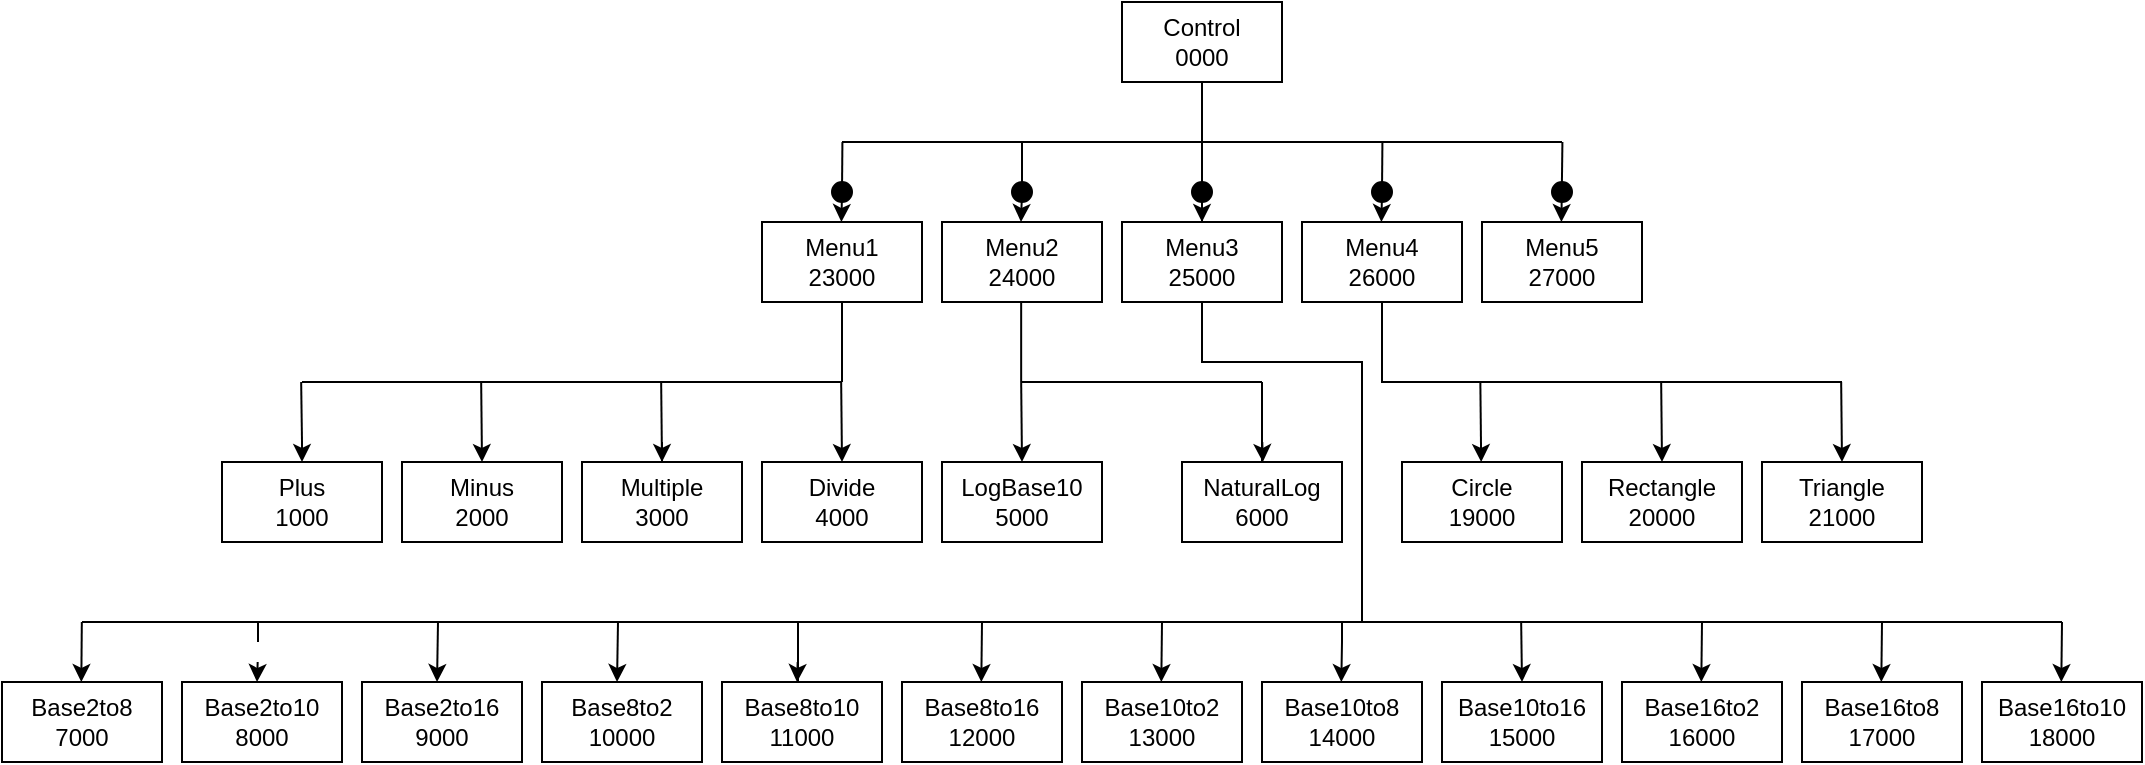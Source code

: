 <mxfile version="20.5.3" type="device"><diagram id="7h75kIDe3iaaNmMSpsNG" name="Stranica-1"><mxGraphModel dx="733" dy="678" grid="1" gridSize="10" guides="1" tooltips="1" connect="1" arrows="1" fold="1" page="1" pageScale="1" pageWidth="1400" pageHeight="850" math="0" shadow="0"><root><mxCell id="0"/><mxCell id="1" parent="0"/><mxCell id="XM7zk9VK3JXpzHA4PJIW-2" value="Plus&lt;br&gt;1000" style="rounded=0;whiteSpace=wrap;html=1;" parent="1" vertex="1"><mxGeometry x="170" y="320" width="80" height="40" as="geometry"/></mxCell><mxCell id="XM7zk9VK3JXpzHA4PJIW-3" value="Minus&lt;br&gt;2000" style="rounded=0;whiteSpace=wrap;html=1;" parent="1" vertex="1"><mxGeometry x="260" y="320" width="80" height="40" as="geometry"/></mxCell><mxCell id="XM7zk9VK3JXpzHA4PJIW-4" value="Multiple&lt;br&gt;3000" style="rounded=0;whiteSpace=wrap;html=1;" parent="1" vertex="1"><mxGeometry x="350" y="320" width="80" height="40" as="geometry"/></mxCell><mxCell id="XM7zk9VK3JXpzHA4PJIW-5" value="Divide&lt;br&gt;4000" style="rounded=0;whiteSpace=wrap;html=1;" parent="1" vertex="1"><mxGeometry x="440" y="320" width="80" height="40" as="geometry"/></mxCell><mxCell id="XM7zk9VK3JXpzHA4PJIW-6" value="LogBase10&lt;br&gt;5000" style="rounded=0;whiteSpace=wrap;html=1;" parent="1" vertex="1"><mxGeometry x="530" y="320" width="80" height="40" as="geometry"/></mxCell><mxCell id="XM7zk9VK3JXpzHA4PJIW-7" value="NaturalLog&lt;br&gt;6000" style="rounded=0;whiteSpace=wrap;html=1;" parent="1" vertex="1"><mxGeometry x="650" y="320" width="80" height="40" as="geometry"/></mxCell><mxCell id="XM7zk9VK3JXpzHA4PJIW-8" value="Base2to8&lt;br&gt;7000" style="rounded=0;whiteSpace=wrap;html=1;" parent="1" vertex="1"><mxGeometry x="60" y="430" width="80" height="40" as="geometry"/></mxCell><mxCell id="XM7zk9VK3JXpzHA4PJIW-9" value="Base2to10&lt;br&gt;8000" style="rounded=0;whiteSpace=wrap;html=1;" parent="1" vertex="1"><mxGeometry x="150" y="430" width="80" height="40" as="geometry"/></mxCell><mxCell id="XM7zk9VK3JXpzHA4PJIW-10" value="Base2to16&lt;br&gt;9000" style="rounded=0;whiteSpace=wrap;html=1;" parent="1" vertex="1"><mxGeometry x="240" y="430" width="80" height="40" as="geometry"/></mxCell><mxCell id="XM7zk9VK3JXpzHA4PJIW-11" value="Base8to2&lt;br&gt;10000" style="rounded=0;whiteSpace=wrap;html=1;" parent="1" vertex="1"><mxGeometry x="330" y="430" width="80" height="40" as="geometry"/></mxCell><mxCell id="XM7zk9VK3JXpzHA4PJIW-12" value="Base8to10&lt;br&gt;11000" style="rounded=0;whiteSpace=wrap;html=1;" parent="1" vertex="1"><mxGeometry x="420" y="430" width="80" height="40" as="geometry"/></mxCell><mxCell id="XM7zk9VK3JXpzHA4PJIW-13" value="Base8to16&lt;br&gt;12000" style="rounded=0;whiteSpace=wrap;html=1;" parent="1" vertex="1"><mxGeometry x="510" y="430" width="80" height="40" as="geometry"/></mxCell><mxCell id="XM7zk9VK3JXpzHA4PJIW-17" value="Base10to2&lt;br&gt;13000" style="rounded=0;whiteSpace=wrap;html=1;" parent="1" vertex="1"><mxGeometry x="600" y="430" width="80" height="40" as="geometry"/></mxCell><mxCell id="XM7zk9VK3JXpzHA4PJIW-18" value="Base10to8&lt;br&gt;14000" style="rounded=0;whiteSpace=wrap;html=1;" parent="1" vertex="1"><mxGeometry x="690" y="430" width="80" height="40" as="geometry"/></mxCell><mxCell id="XM7zk9VK3JXpzHA4PJIW-19" value="Base10to16&lt;br&gt;15000" style="rounded=0;whiteSpace=wrap;html=1;" parent="1" vertex="1"><mxGeometry x="780" y="430" width="80" height="40" as="geometry"/></mxCell><mxCell id="XM7zk9VK3JXpzHA4PJIW-20" value="Base16to2&lt;br&gt;16000" style="rounded=0;whiteSpace=wrap;html=1;" parent="1" vertex="1"><mxGeometry x="870" y="430" width="80" height="40" as="geometry"/></mxCell><mxCell id="XM7zk9VK3JXpzHA4PJIW-21" value="Base16to8&lt;br&gt;17000" style="rounded=0;whiteSpace=wrap;html=1;" parent="1" vertex="1"><mxGeometry x="960" y="430" width="80" height="40" as="geometry"/></mxCell><mxCell id="XM7zk9VK3JXpzHA4PJIW-22" value="Base16to10&lt;br&gt;18000" style="rounded=0;whiteSpace=wrap;html=1;" parent="1" vertex="1"><mxGeometry x="1050" y="430" width="80" height="40" as="geometry"/></mxCell><mxCell id="XM7zk9VK3JXpzHA4PJIW-23" value="Circle&lt;br&gt;19000" style="rounded=0;whiteSpace=wrap;html=1;" parent="1" vertex="1"><mxGeometry x="760" y="320" width="80" height="40" as="geometry"/></mxCell><mxCell id="XM7zk9VK3JXpzHA4PJIW-24" value="Rectangle&lt;br&gt;20000" style="rounded=0;whiteSpace=wrap;html=1;" parent="1" vertex="1"><mxGeometry x="850" y="320" width="80" height="40" as="geometry"/></mxCell><mxCell id="XM7zk9VK3JXpzHA4PJIW-25" value="Triangle&lt;br&gt;21000" style="rounded=0;whiteSpace=wrap;html=1;" parent="1" vertex="1"><mxGeometry x="940" y="320" width="80" height="40" as="geometry"/></mxCell><mxCell id="zKuTc8qK8-s25QK5qJdc-2" value="" style="edgeStyle=orthogonalEdgeStyle;rounded=0;orthogonalLoop=1;jettySize=auto;html=1;entryX=0.5;entryY=0;entryDx=0;entryDy=0;startArrow=none;" parent="1" source="EwLIRxbN8zatYP4qa8Kp-6" target="phvG9uIrD8NZ8PICgQ11-6" edge="1"><mxGeometry relative="1" as="geometry"><mxPoint x="660" y="170" as="targetPoint"/></mxGeometry></mxCell><mxCell id="XM7zk9VK3JXpzHA4PJIW-26" value="Control&lt;br&gt;0000" style="rounded=0;whiteSpace=wrap;html=1;" parent="1" vertex="1"><mxGeometry x="620" y="90" width="80" height="40" as="geometry"/></mxCell><mxCell id="XM7zk9VK3JXpzHA4PJIW-29" value="" style="endArrow=none;html=1;rounded=0;" parent="1" edge="1"><mxGeometry width="50" height="50" relative="1" as="geometry"><mxPoint x="100" y="400" as="sourcePoint"/><mxPoint x="1090" y="400" as="targetPoint"/></mxGeometry></mxCell><mxCell id="XM7zk9VK3JXpzHA4PJIW-30" value="" style="endArrow=classic;html=1;rounded=0;" parent="1" edge="1"><mxGeometry width="50" height="50" relative="1" as="geometry"><mxPoint x="99.91" y="400" as="sourcePoint"/><mxPoint x="99.66" y="430" as="targetPoint"/></mxGeometry></mxCell><mxCell id="XM7zk9VK3JXpzHA4PJIW-31" value="" style="endArrow=classic;html=1;rounded=0;startArrow=none;" parent="1" edge="1"><mxGeometry width="50" height="50" relative="1" as="geometry"><mxPoint x="187.84" y="420" as="sourcePoint"/><mxPoint x="187.52" y="430" as="targetPoint"/></mxGeometry></mxCell><mxCell id="XM7zk9VK3JXpzHA4PJIW-32" value="" style="endArrow=classic;html=1;rounded=0;" parent="1" edge="1"><mxGeometry width="50" height="50" relative="1" as="geometry"><mxPoint x="278" y="400" as="sourcePoint"/><mxPoint x="277.52" y="430" as="targetPoint"/></mxGeometry></mxCell><mxCell id="XM7zk9VK3JXpzHA4PJIW-33" value="" style="endArrow=classic;html=1;rounded=0;" parent="1" edge="1"><mxGeometry width="50" height="50" relative="1" as="geometry"><mxPoint x="368" y="400" as="sourcePoint"/><mxPoint x="367.52" y="430" as="targetPoint"/></mxGeometry></mxCell><mxCell id="XM7zk9VK3JXpzHA4PJIW-34" value="" style="endArrow=classic;html=1;rounded=0;startArrow=none;" parent="1" edge="1"><mxGeometry width="50" height="50" relative="1" as="geometry"><mxPoint x="457.84" y="420" as="sourcePoint"/><mxPoint x="457.52" y="430" as="targetPoint"/></mxGeometry></mxCell><mxCell id="XM7zk9VK3JXpzHA4PJIW-45" value="" style="endArrow=classic;html=1;rounded=0;" parent="1" edge="1"><mxGeometry width="50" height="50" relative="1" as="geometry"><mxPoint x="550" y="400" as="sourcePoint"/><mxPoint x="549.66" y="430" as="targetPoint"/></mxGeometry></mxCell><mxCell id="XM7zk9VK3JXpzHA4PJIW-46" value="" style="endArrow=classic;html=1;rounded=0;" parent="1" edge="1"><mxGeometry width="50" height="50" relative="1" as="geometry"><mxPoint x="640" y="400" as="sourcePoint"/><mxPoint x="639.66" y="430" as="targetPoint"/></mxGeometry></mxCell><mxCell id="XM7zk9VK3JXpzHA4PJIW-47" value="" style="endArrow=classic;html=1;rounded=0;" parent="1" edge="1"><mxGeometry width="50" height="50" relative="1" as="geometry"><mxPoint x="730" y="400" as="sourcePoint"/><mxPoint x="729.66" y="430.0" as="targetPoint"/><Array as="points"><mxPoint x="730" y="410"/></Array></mxGeometry></mxCell><mxCell id="XM7zk9VK3JXpzHA4PJIW-48" value="" style="endArrow=classic;html=1;rounded=0;" parent="1" edge="1"><mxGeometry width="50" height="50" relative="1" as="geometry"><mxPoint x="819.58" y="400" as="sourcePoint"/><mxPoint x="820" y="430" as="targetPoint"/></mxGeometry></mxCell><mxCell id="XM7zk9VK3JXpzHA4PJIW-49" value="" style="endArrow=classic;html=1;rounded=0;" parent="1" edge="1"><mxGeometry width="50" height="50" relative="1" as="geometry"><mxPoint x="910" y="400" as="sourcePoint"/><mxPoint x="909.66" y="430.0" as="targetPoint"/></mxGeometry></mxCell><mxCell id="XM7zk9VK3JXpzHA4PJIW-50" value="" style="endArrow=classic;html=1;rounded=0;" parent="1" edge="1"><mxGeometry width="50" height="50" relative="1" as="geometry"><mxPoint x="1000" y="400" as="sourcePoint"/><mxPoint x="999.66" y="430.0" as="targetPoint"/></mxGeometry></mxCell><mxCell id="XM7zk9VK3JXpzHA4PJIW-51" value="" style="endArrow=classic;html=1;rounded=0;" parent="1" edge="1"><mxGeometry width="50" height="50" relative="1" as="geometry"><mxPoint x="1090" y="400" as="sourcePoint"/><mxPoint x="1089.66" y="430.0" as="targetPoint"/></mxGeometry></mxCell><mxCell id="zKuTc8qK8-s25QK5qJdc-7" value="Menu1&lt;br&gt;23000" style="rounded=0;whiteSpace=wrap;html=1;" parent="1" vertex="1"><mxGeometry x="440" y="200" width="80" height="40" as="geometry"/></mxCell><mxCell id="phvG9uIrD8NZ8PICgQ11-3" value="Menu2&lt;br&gt;24000" style="rounded=0;whiteSpace=wrap;html=1;" parent="1" vertex="1"><mxGeometry x="530" y="200" width="80" height="40" as="geometry"/></mxCell><mxCell id="phvG9uIrD8NZ8PICgQ11-4" value="Menu5&lt;br&gt;27000" style="rounded=0;whiteSpace=wrap;html=1;" parent="1" vertex="1"><mxGeometry x="800" y="200" width="80" height="40" as="geometry"/></mxCell><mxCell id="phvG9uIrD8NZ8PICgQ11-5" value="Menu4&lt;br&gt;26000" style="rounded=0;whiteSpace=wrap;html=1;" parent="1" vertex="1"><mxGeometry x="710" y="200" width="80" height="40" as="geometry"/></mxCell><mxCell id="phvG9uIrD8NZ8PICgQ11-6" value="Menu3&lt;br&gt;25000" style="rounded=0;whiteSpace=wrap;html=1;" parent="1" vertex="1"><mxGeometry x="620" y="200" width="80" height="40" as="geometry"/></mxCell><mxCell id="phvG9uIrD8NZ8PICgQ11-7" value="" style="endArrow=none;html=1;rounded=0;" parent="1" edge="1"><mxGeometry width="50" height="50" relative="1" as="geometry"><mxPoint x="480" y="160" as="sourcePoint"/><mxPoint x="840" y="160" as="targetPoint"/></mxGeometry></mxCell><mxCell id="phvG9uIrD8NZ8PICgQ11-9" value="" style="endArrow=classic;html=1;rounded=0;startArrow=none;" parent="1" source="EwLIRxbN8zatYP4qa8Kp-4" edge="1"><mxGeometry width="50" height="50" relative="1" as="geometry"><mxPoint x="570" y="160" as="sourcePoint"/><mxPoint x="569.5" y="200" as="targetPoint"/></mxGeometry></mxCell><mxCell id="phvG9uIrD8NZ8PICgQ11-12" value="" style="endArrow=classic;html=1;rounded=0;startArrow=none;" parent="1" source="EwLIRxbN8zatYP4qa8Kp-1" edge="1"><mxGeometry width="50" height="50" relative="1" as="geometry"><mxPoint x="480.21" y="160" as="sourcePoint"/><mxPoint x="479.71" y="200" as="targetPoint"/></mxGeometry></mxCell><mxCell id="phvG9uIrD8NZ8PICgQ11-13" value="" style="endArrow=classic;html=1;rounded=0;startArrow=none;" parent="1" source="EwLIRxbN8zatYP4qa8Kp-8" edge="1"><mxGeometry width="50" height="50" relative="1" as="geometry"><mxPoint x="750.21" y="160" as="sourcePoint"/><mxPoint x="749.71" y="200" as="targetPoint"/></mxGeometry></mxCell><mxCell id="phvG9uIrD8NZ8PICgQ11-14" value="" style="endArrow=classic;html=1;rounded=0;" parent="1" edge="1"><mxGeometry width="50" height="50" relative="1" as="geometry"><mxPoint x="840.21" y="160" as="sourcePoint"/><mxPoint x="839.71" y="200" as="targetPoint"/></mxGeometry></mxCell><mxCell id="phvG9uIrD8NZ8PICgQ11-22" value="" style="endArrow=none;html=1;rounded=0;entryX=0.5;entryY=1;entryDx=0;entryDy=0;" parent="1" target="zKuTc8qK8-s25QK5qJdc-7" edge="1"><mxGeometry width="50" height="50" relative="1" as="geometry"><mxPoint x="480" y="280" as="sourcePoint"/><mxPoint x="691.75" y="270" as="targetPoint"/></mxGeometry></mxCell><mxCell id="phvG9uIrD8NZ8PICgQ11-24" value="" style="endArrow=none;html=1;rounded=0;" parent="1" edge="1"><mxGeometry width="50" height="50" relative="1" as="geometry"><mxPoint x="210" y="280" as="sourcePoint"/><mxPoint x="480" y="280" as="targetPoint"/></mxGeometry></mxCell><mxCell id="phvG9uIrD8NZ8PICgQ11-25" value="" style="endArrow=classic;html=1;rounded=0;entryX=0.5;entryY=0;entryDx=0;entryDy=0;startArrow=none;" parent="1" target="XM7zk9VK3JXpzHA4PJIW-2" edge="1"><mxGeometry width="50" height="50" relative="1" as="geometry"><mxPoint x="210" y="310" as="sourcePoint"/><mxPoint x="209.58" y="310" as="targetPoint"/></mxGeometry></mxCell><mxCell id="phvG9uIrD8NZ8PICgQ11-26" value="" style="endArrow=classic;html=1;rounded=0;entryX=0.5;entryY=0;entryDx=0;entryDy=0;" parent="1" edge="1"><mxGeometry width="50" height="50" relative="1" as="geometry"><mxPoint x="299.58" y="280.0" as="sourcePoint"/><mxPoint x="300" y="320" as="targetPoint"/></mxGeometry></mxCell><mxCell id="phvG9uIrD8NZ8PICgQ11-27" value="" style="endArrow=classic;html=1;rounded=0;entryX=0.5;entryY=0;entryDx=0;entryDy=0;startArrow=none;" parent="1" edge="1"><mxGeometry width="50" height="50" relative="1" as="geometry"><mxPoint x="390" y="310" as="sourcePoint"/><mxPoint x="390" y="320" as="targetPoint"/></mxGeometry></mxCell><mxCell id="phvG9uIrD8NZ8PICgQ11-28" value="" style="endArrow=classic;html=1;rounded=0;entryX=0.5;entryY=0;entryDx=0;entryDy=0;" parent="1" edge="1"><mxGeometry width="50" height="50" relative="1" as="geometry"><mxPoint x="479.58" y="280.0" as="sourcePoint"/><mxPoint x="480" y="320" as="targetPoint"/></mxGeometry></mxCell><mxCell id="phvG9uIrD8NZ8PICgQ11-29" value="" style="endArrow=none;html=1;rounded=0;entryX=0.5;entryY=1;entryDx=0;entryDy=0;" parent="1" edge="1"><mxGeometry width="50" height="50" relative="1" as="geometry"><mxPoint x="569.58" y="280.0" as="sourcePoint"/><mxPoint x="569.58" y="240.0" as="targetPoint"/></mxGeometry></mxCell><mxCell id="phvG9uIrD8NZ8PICgQ11-30" value="" style="endArrow=classic;html=1;rounded=0;entryX=0.5;entryY=0;entryDx=0;entryDy=0;" parent="1" edge="1"><mxGeometry width="50" height="50" relative="1" as="geometry"><mxPoint x="569.58" y="280.0" as="sourcePoint"/><mxPoint x="570" y="320" as="targetPoint"/></mxGeometry></mxCell><mxCell id="phvG9uIrD8NZ8PICgQ11-31" value="" style="endArrow=classic;html=1;rounded=0;entryX=0.5;entryY=0;entryDx=0;entryDy=0;startArrow=none;" parent="1" edge="1"><mxGeometry width="50" height="50" relative="1" as="geometry"><mxPoint x="690.14" y="310" as="sourcePoint"/><mxPoint x="690.42" y="320" as="targetPoint"/></mxGeometry></mxCell><mxCell id="phvG9uIrD8NZ8PICgQ11-32" value="" style="endArrow=none;html=1;rounded=0;" parent="1" edge="1"><mxGeometry width="50" height="50" relative="1" as="geometry"><mxPoint x="570" y="280" as="sourcePoint"/><mxPoint x="690" y="280" as="targetPoint"/></mxGeometry></mxCell><mxCell id="phvG9uIrD8NZ8PICgQ11-34" value="" style="endArrow=none;html=1;rounded=0;exitX=0.5;exitY=1;exitDx=0;exitDy=0;" parent="1" source="phvG9uIrD8NZ8PICgQ11-5" edge="1"><mxGeometry width="50" height="50" relative="1" as="geometry"><mxPoint x="800" y="280.0" as="sourcePoint"/><mxPoint x="980" y="280" as="targetPoint"/><Array as="points"><mxPoint x="750" y="280"/></Array></mxGeometry></mxCell><mxCell id="phvG9uIrD8NZ8PICgQ11-36" value="" style="endArrow=none;html=1;rounded=0;exitX=0.5;exitY=1;exitDx=0;exitDy=0;" parent="1" source="phvG9uIrD8NZ8PICgQ11-6" edge="1"><mxGeometry width="50" height="50" relative="1" as="geometry"><mxPoint x="760" y="250.0" as="sourcePoint"/><mxPoint x="740" y="400" as="targetPoint"/><Array as="points"><mxPoint x="660" y="270"/><mxPoint x="740" y="270"/><mxPoint x="740" y="300"/></Array></mxGeometry></mxCell><mxCell id="phvG9uIrD8NZ8PICgQ11-37" value="" style="endArrow=classic;html=1;rounded=0;entryX=0.5;entryY=0;entryDx=0;entryDy=0;" parent="1" edge="1"><mxGeometry width="50" height="50" relative="1" as="geometry"><mxPoint x="799.17" y="280.0" as="sourcePoint"/><mxPoint x="799.59" y="320" as="targetPoint"/></mxGeometry></mxCell><mxCell id="phvG9uIrD8NZ8PICgQ11-38" value="" style="endArrow=classic;html=1;rounded=0;entryX=0.5;entryY=0;entryDx=0;entryDy=0;" parent="1" edge="1"><mxGeometry width="50" height="50" relative="1" as="geometry"><mxPoint x="889.58" y="280.0" as="sourcePoint"/><mxPoint x="890.0" y="320" as="targetPoint"/></mxGeometry></mxCell><mxCell id="phvG9uIrD8NZ8PICgQ11-39" value="" style="endArrow=classic;html=1;rounded=0;entryX=0.5;entryY=0;entryDx=0;entryDy=0;" parent="1" edge="1"><mxGeometry width="50" height="50" relative="1" as="geometry"><mxPoint x="979.58" y="280.0" as="sourcePoint"/><mxPoint x="980.0" y="320" as="targetPoint"/></mxGeometry></mxCell><mxCell id="EwLIRxbN8zatYP4qa8Kp-1" value="" style="verticalLabelPosition=bottom;verticalAlign=top;html=1;shape=mxgraph.flowchart.on-page_reference;fillColor=#000000;strokeColor=#000000;fontColor=#ffffff;" parent="1" vertex="1"><mxGeometry x="475" y="180" width="10" height="10" as="geometry"/></mxCell><mxCell id="EwLIRxbN8zatYP4qa8Kp-3" value="" style="endArrow=none;html=1;rounded=0;" parent="1" target="EwLIRxbN8zatYP4qa8Kp-1" edge="1"><mxGeometry width="50" height="50" relative="1" as="geometry"><mxPoint x="480.21" y="160" as="sourcePoint"/><mxPoint x="479.71" y="200" as="targetPoint"/></mxGeometry></mxCell><mxCell id="EwLIRxbN8zatYP4qa8Kp-4" value="" style="verticalLabelPosition=bottom;verticalAlign=top;html=1;shape=mxgraph.flowchart.on-page_reference;fillColor=#000000;strokeColor=#000000;fontColor=#ffffff;" parent="1" vertex="1"><mxGeometry x="565" y="180" width="10" height="10" as="geometry"/></mxCell><mxCell id="EwLIRxbN8zatYP4qa8Kp-5" value="" style="endArrow=none;html=1;rounded=0;" parent="1" target="EwLIRxbN8zatYP4qa8Kp-4" edge="1"><mxGeometry width="50" height="50" relative="1" as="geometry"><mxPoint x="570" y="160" as="sourcePoint"/><mxPoint x="569.5" y="200" as="targetPoint"/></mxGeometry></mxCell><mxCell id="EwLIRxbN8zatYP4qa8Kp-6" value="" style="verticalLabelPosition=bottom;verticalAlign=top;html=1;shape=mxgraph.flowchart.on-page_reference;fillColor=#000000;strokeColor=#000000;fontColor=#ffffff;" parent="1" vertex="1"><mxGeometry x="655" y="180" width="10" height="10" as="geometry"/></mxCell><mxCell id="EwLIRxbN8zatYP4qa8Kp-7" value="" style="edgeStyle=orthogonalEdgeStyle;rounded=0;orthogonalLoop=1;jettySize=auto;html=1;entryX=0.5;entryY=0;entryDx=0;entryDy=0;endArrow=none;" parent="1" source="XM7zk9VK3JXpzHA4PJIW-26" target="EwLIRxbN8zatYP4qa8Kp-6" edge="1"><mxGeometry relative="1" as="geometry"><mxPoint x="660" y="200" as="targetPoint"/><mxPoint x="660" y="130" as="sourcePoint"/></mxGeometry></mxCell><mxCell id="EwLIRxbN8zatYP4qa8Kp-8" value="" style="verticalLabelPosition=bottom;verticalAlign=top;html=1;shape=mxgraph.flowchart.on-page_reference;fillColor=#000000;strokeColor=#000000;fontColor=#ffffff;" parent="1" vertex="1"><mxGeometry x="745" y="180" width="10" height="10" as="geometry"/></mxCell><mxCell id="EwLIRxbN8zatYP4qa8Kp-9" value="" style="endArrow=none;html=1;rounded=0;" parent="1" target="EwLIRxbN8zatYP4qa8Kp-8" edge="1"><mxGeometry width="50" height="50" relative="1" as="geometry"><mxPoint x="750.21" y="160" as="sourcePoint"/><mxPoint x="749.71" y="200" as="targetPoint"/></mxGeometry></mxCell><mxCell id="EwLIRxbN8zatYP4qa8Kp-10" value="" style="verticalLabelPosition=bottom;verticalAlign=top;html=1;shape=mxgraph.flowchart.on-page_reference;fillColor=#000000;strokeColor=#000000;fontColor=#ffffff;" parent="1" vertex="1"><mxGeometry x="835" y="180" width="10" height="10" as="geometry"/></mxCell><mxCell id="EwLIRxbN8zatYP4qa8Kp-12" value="" style="endArrow=none;html=1;rounded=0;" parent="1" edge="1"><mxGeometry width="50" height="50" relative="1" as="geometry"><mxPoint x="209.58" y="280.0" as="sourcePoint"/><mxPoint x="210" y="310" as="targetPoint"/></mxGeometry></mxCell><mxCell id="EwLIRxbN8zatYP4qa8Kp-15" value="" style="endArrow=none;html=1;rounded=0;" parent="1" edge="1"><mxGeometry width="50" height="50" relative="1" as="geometry"><mxPoint x="389.58" y="280.0" as="sourcePoint"/><mxPoint x="390" y="320" as="targetPoint"/></mxGeometry></mxCell><mxCell id="EwLIRxbN8zatYP4qa8Kp-23" value="" style="endArrow=none;html=1;rounded=0;" parent="1" edge="1"><mxGeometry width="50" height="50" relative="1" as="geometry"><mxPoint x="690" y="280.0" as="sourcePoint"/><mxPoint x="690" y="320" as="targetPoint"/></mxGeometry></mxCell><mxCell id="EwLIRxbN8zatYP4qa8Kp-37" value="" style="endArrow=none;html=1;rounded=0;" parent="1" edge="1"><mxGeometry width="50" height="50" relative="1" as="geometry"><mxPoint x="188" y="400.0" as="sourcePoint"/><mxPoint x="188" y="410" as="targetPoint"/></mxGeometry></mxCell><mxCell id="EwLIRxbN8zatYP4qa8Kp-41" value="" style="endArrow=none;html=1;rounded=0;" parent="1" edge="1"><mxGeometry width="50" height="50" relative="1" as="geometry"><mxPoint x="458" y="400" as="sourcePoint"/><mxPoint x="458" y="430" as="targetPoint"/></mxGeometry></mxCell></root></mxGraphModel></diagram></mxfile>